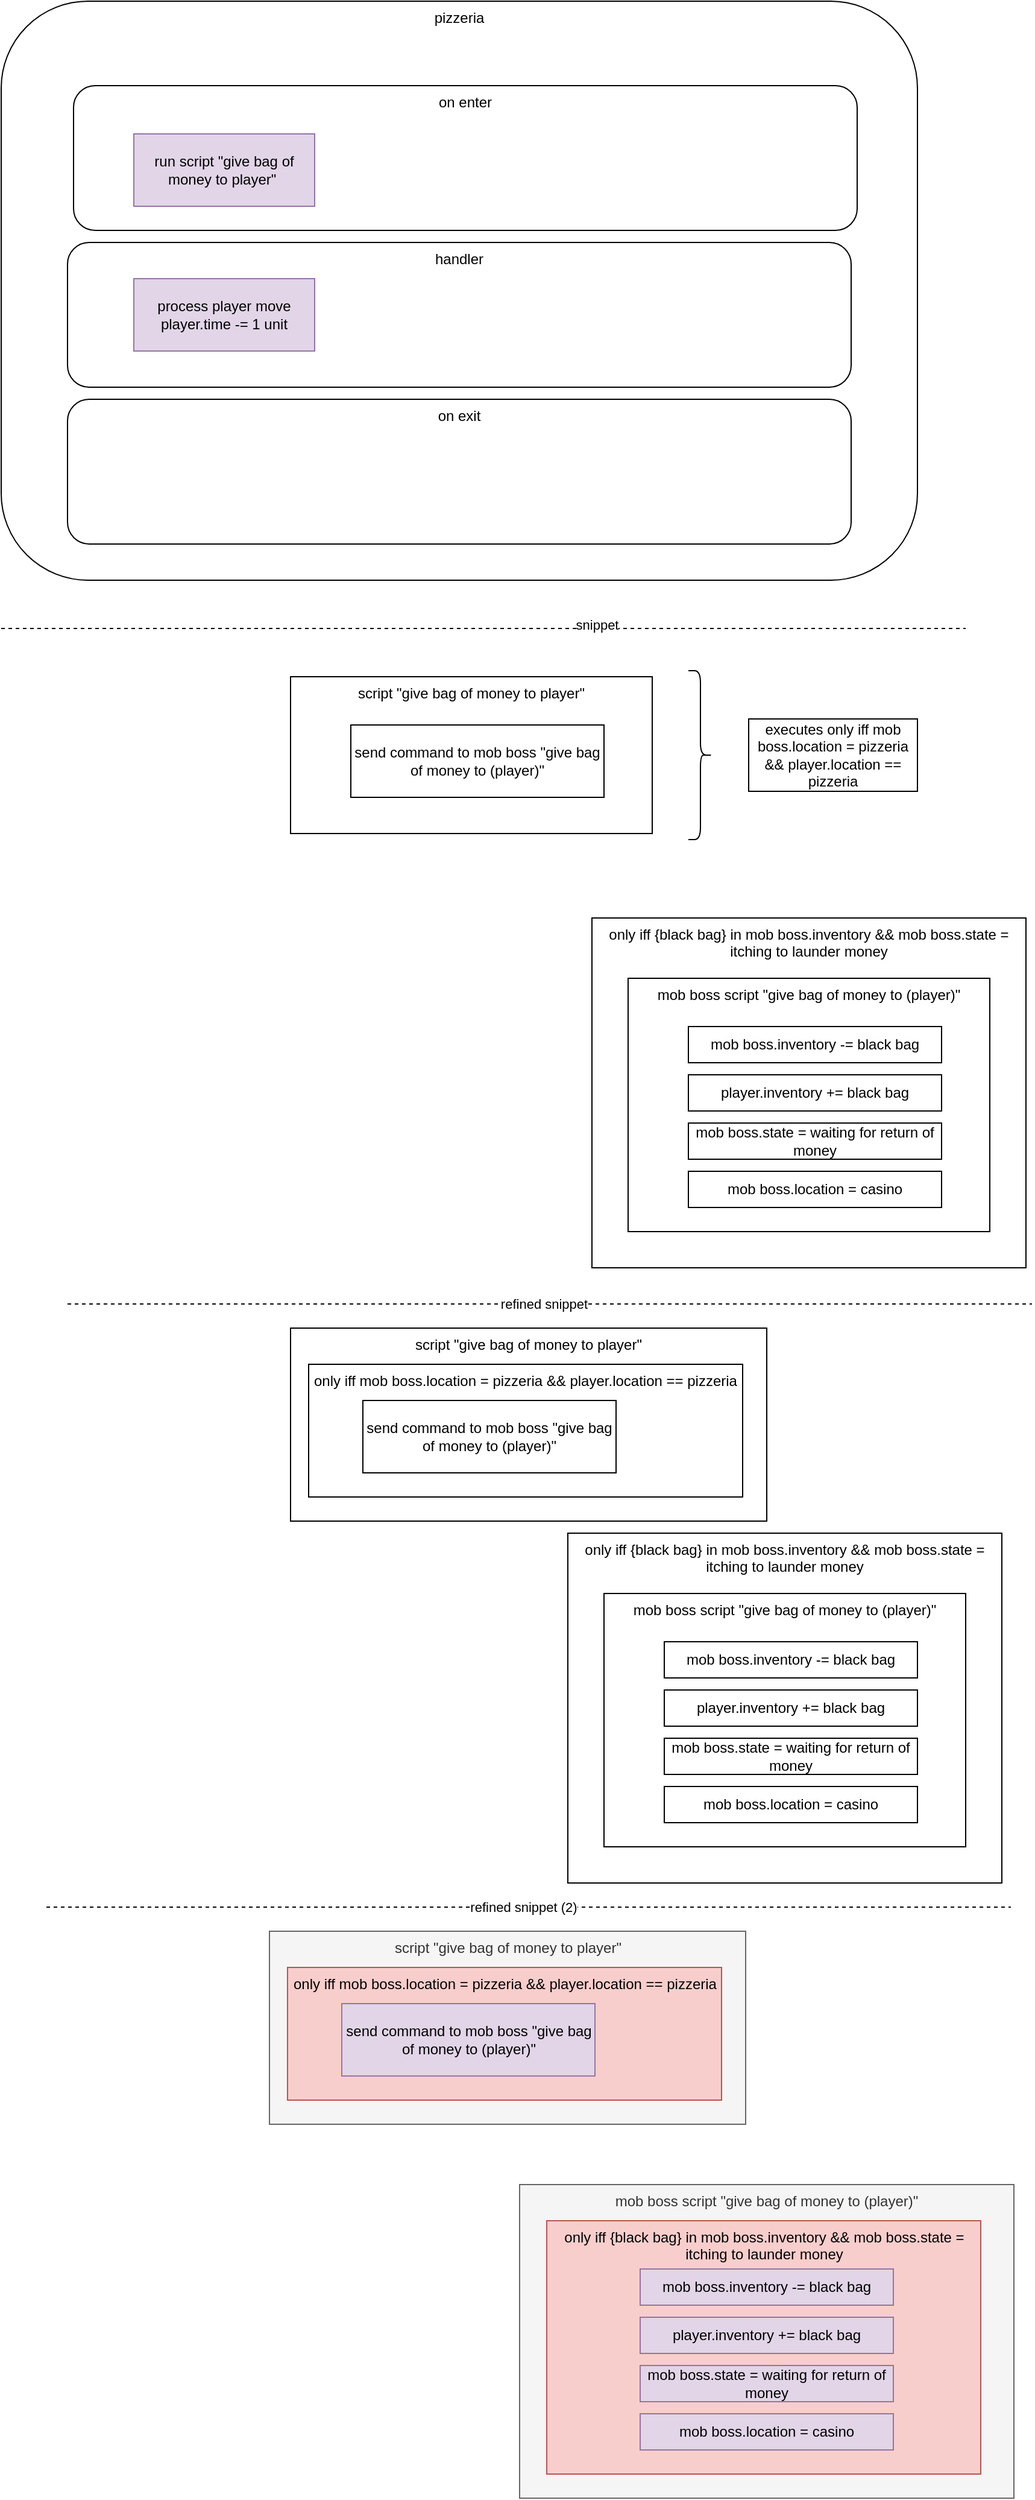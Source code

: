<mxfile version="14.6.13" type="device" pages="3"><diagram id="SQ_lCSfo-vKGn0VIUSga" name="Page-1"><mxGraphModel dx="1275" dy="661" grid="1" gridSize="10" guides="1" tooltips="1" connect="1" arrows="1" fold="1" page="1" pageScale="1" pageWidth="1100" pageHeight="850" math="0" shadow="0"><root><mxCell id="0"/><mxCell id="1" parent="0"/><mxCell id="rljOHDGQxf53DmfheVCc-36" value="mob boss script &quot;give bag of money to (player)&quot;" style="rounded=0;whiteSpace=wrap;html=1;verticalAlign=top;fillColor=#f5f5f5;strokeColor=#666666;fontColor=#333333;" vertex="1" parent="1"><mxGeometry x="470" y="1850" width="410" height="260" as="geometry"/></mxCell><mxCell id="rljOHDGQxf53DmfheVCc-21" value="script &quot;give bag of money to player&quot;" style="rounded=0;whiteSpace=wrap;html=1;verticalAlign=top;" vertex="1" parent="1"><mxGeometry x="280" y="1140" width="395" height="160" as="geometry"/></mxCell><mxCell id="rljOHDGQxf53DmfheVCc-24" value="only iff mob boss.location = pizzeria &amp;amp;&amp;amp; player.location == pizzeria" style="rounded=0;whiteSpace=wrap;html=1;verticalAlign=top;" vertex="1" parent="1"><mxGeometry x="295" y="1170" width="360" height="110" as="geometry"/></mxCell><mxCell id="rljOHDGQxf53DmfheVCc-15" value="only iff {black bag} in mob boss.inventory &amp;amp;&amp;amp; mob boss.state = itching to launder money" style="rounded=0;whiteSpace=wrap;html=1;verticalAlign=top;" vertex="1" parent="1"><mxGeometry x="530" y="800" width="360" height="290" as="geometry"/></mxCell><mxCell id="rljOHDGQxf53DmfheVCc-1" value="pizzeria" style="rounded=1;whiteSpace=wrap;html=1;verticalAlign=top;" vertex="1" parent="1"><mxGeometry x="40" y="40" width="760" height="480" as="geometry"/></mxCell><mxCell id="rljOHDGQxf53DmfheVCc-2" value="on enter" style="rounded=1;whiteSpace=wrap;html=1;verticalAlign=top;" vertex="1" parent="1"><mxGeometry x="100" y="110" width="650" height="120" as="geometry"/></mxCell><mxCell id="rljOHDGQxf53DmfheVCc-3" value="on exit" style="rounded=1;whiteSpace=wrap;html=1;verticalAlign=top;" vertex="1" parent="1"><mxGeometry x="95" y="370" width="650" height="120" as="geometry"/></mxCell><mxCell id="rljOHDGQxf53DmfheVCc-4" value="handler" style="rounded=1;whiteSpace=wrap;html=1;verticalAlign=top;" vertex="1" parent="1"><mxGeometry x="95" y="240" width="650" height="120" as="geometry"/></mxCell><mxCell id="rljOHDGQxf53DmfheVCc-5" value="run script &quot;give bag of money to player&quot;&amp;nbsp;" style="rounded=0;whiteSpace=wrap;html=1;fillColor=#e1d5e7;strokeColor=#9673a6;" vertex="1" parent="1"><mxGeometry x="150" y="150" width="150" height="60" as="geometry"/></mxCell><mxCell id="rljOHDGQxf53DmfheVCc-6" value="process player move&lt;br&gt;player.time -= 1 unit" style="rounded=0;whiteSpace=wrap;html=1;fillColor=#e1d5e7;strokeColor=#9673a6;" vertex="1" parent="1"><mxGeometry x="150" y="270" width="150" height="60" as="geometry"/></mxCell><mxCell id="rljOHDGQxf53DmfheVCc-7" value="script &quot;give bag of money to player&quot;" style="rounded=0;whiteSpace=wrap;html=1;verticalAlign=top;" vertex="1" parent="1"><mxGeometry x="280" y="600" width="300" height="130" as="geometry"/></mxCell><mxCell id="rljOHDGQxf53DmfheVCc-8" value="send command to mob boss &quot;give bag of money to (player)&quot;" style="rounded=0;whiteSpace=wrap;html=1;" vertex="1" parent="1"><mxGeometry x="330" y="640" width="210" height="60" as="geometry"/></mxCell><mxCell id="rljOHDGQxf53DmfheVCc-10" value="" style="shape=curlyBracket;whiteSpace=wrap;html=1;rounded=1;flipH=1;" vertex="1" parent="1"><mxGeometry x="610" y="595" width="20" height="140" as="geometry"/></mxCell><mxCell id="rljOHDGQxf53DmfheVCc-11" value="executes only iff mob boss.location = pizzeria &amp;amp;&amp;amp; player.location == pizzeria" style="rounded=0;whiteSpace=wrap;html=1;" vertex="1" parent="1"><mxGeometry x="660" y="635" width="140" height="60" as="geometry"/></mxCell><mxCell id="rljOHDGQxf53DmfheVCc-12" value="mob boss script &quot;give bag of money to (player)&quot;" style="rounded=0;whiteSpace=wrap;html=1;verticalAlign=top;" vertex="1" parent="1"><mxGeometry x="560" y="850" width="300" height="210" as="geometry"/></mxCell><mxCell id="rljOHDGQxf53DmfheVCc-13" value="mob boss.inventory -= black bag" style="rounded=0;whiteSpace=wrap;html=1;" vertex="1" parent="1"><mxGeometry x="610" y="890" width="210" height="30" as="geometry"/></mxCell><mxCell id="rljOHDGQxf53DmfheVCc-14" value="player.inventory += black bag" style="rounded=0;whiteSpace=wrap;html=1;" vertex="1" parent="1"><mxGeometry x="610" y="930" width="210" height="30" as="geometry"/></mxCell><mxCell id="rljOHDGQxf53DmfheVCc-16" value="mob boss.state = waiting for return of money" style="rounded=0;whiteSpace=wrap;html=1;" vertex="1" parent="1"><mxGeometry x="610" y="970" width="210" height="30" as="geometry"/></mxCell><mxCell id="rljOHDGQxf53DmfheVCc-17" value="mob boss.location = casino" style="rounded=0;whiteSpace=wrap;html=1;" vertex="1" parent="1"><mxGeometry x="610" y="1010" width="210" height="30" as="geometry"/></mxCell><mxCell id="rljOHDGQxf53DmfheVCc-18" value="" style="endArrow=none;dashed=1;html=1;" edge="1" parent="1"><mxGeometry width="50" height="50" relative="1" as="geometry"><mxPoint x="40" y="560" as="sourcePoint"/><mxPoint x="840" y="560" as="targetPoint"/></mxGeometry></mxCell><mxCell id="rljOHDGQxf53DmfheVCc-19" value="snippet" style="edgeLabel;html=1;align=center;verticalAlign=middle;resizable=0;points=[];" vertex="1" connectable="0" parent="rljOHDGQxf53DmfheVCc-18"><mxGeometry x="0.235" y="3" relative="1" as="geometry"><mxPoint as="offset"/></mxGeometry></mxCell><mxCell id="rljOHDGQxf53DmfheVCc-20" value="only iff {black bag} in mob boss.inventory &amp;amp;&amp;amp; mob boss.state = itching to launder money" style="rounded=0;whiteSpace=wrap;html=1;verticalAlign=top;" vertex="1" parent="1"><mxGeometry x="510" y="1310" width="360" height="290" as="geometry"/></mxCell><mxCell id="rljOHDGQxf53DmfheVCc-22" value="send command to mob boss &quot;give bag of money to (player)&quot;" style="rounded=0;whiteSpace=wrap;html=1;" vertex="1" parent="1"><mxGeometry x="340" y="1200" width="210" height="60" as="geometry"/></mxCell><mxCell id="rljOHDGQxf53DmfheVCc-25" value="mob boss script &quot;give bag of money to (player)&quot;" style="rounded=0;whiteSpace=wrap;html=1;verticalAlign=top;" vertex="1" parent="1"><mxGeometry x="540" y="1360" width="300" height="210" as="geometry"/></mxCell><mxCell id="rljOHDGQxf53DmfheVCc-26" value="mob boss.inventory -= black bag" style="rounded=0;whiteSpace=wrap;html=1;" vertex="1" parent="1"><mxGeometry x="590" y="1400" width="210" height="30" as="geometry"/></mxCell><mxCell id="rljOHDGQxf53DmfheVCc-27" value="player.inventory += black bag" style="rounded=0;whiteSpace=wrap;html=1;" vertex="1" parent="1"><mxGeometry x="590" y="1440" width="210" height="30" as="geometry"/></mxCell><mxCell id="rljOHDGQxf53DmfheVCc-28" value="mob boss.state = waiting for return of money" style="rounded=0;whiteSpace=wrap;html=1;" vertex="1" parent="1"><mxGeometry x="590" y="1480" width="210" height="30" as="geometry"/></mxCell><mxCell id="rljOHDGQxf53DmfheVCc-29" value="mob boss.location = casino" style="rounded=0;whiteSpace=wrap;html=1;" vertex="1" parent="1"><mxGeometry x="590" y="1520" width="210" height="30" as="geometry"/></mxCell><mxCell id="rljOHDGQxf53DmfheVCc-30" value="" style="endArrow=none;dashed=1;html=1;" edge="1" parent="1"><mxGeometry width="50" height="50" relative="1" as="geometry"><mxPoint x="95" y="1120" as="sourcePoint"/><mxPoint x="895" y="1120" as="targetPoint"/></mxGeometry></mxCell><mxCell id="rljOHDGQxf53DmfheVCc-31" value="refined snippet" style="edgeLabel;html=1;align=center;verticalAlign=middle;resizable=0;points=[];" vertex="1" connectable="0" parent="rljOHDGQxf53DmfheVCc-30"><mxGeometry x="0.235" y="3" relative="1" as="geometry"><mxPoint x="-99" y="3" as="offset"/></mxGeometry></mxCell><mxCell id="rljOHDGQxf53DmfheVCc-32" value="script &quot;give bag of money to player&quot;" style="rounded=0;whiteSpace=wrap;html=1;verticalAlign=top;fillColor=#f5f5f5;strokeColor=#666666;fontColor=#333333;" vertex="1" parent="1"><mxGeometry x="262.5" y="1640" width="395" height="160" as="geometry"/></mxCell><mxCell id="rljOHDGQxf53DmfheVCc-33" value="only iff mob boss.location = pizzeria &amp;amp;&amp;amp; player.location == pizzeria" style="rounded=0;whiteSpace=wrap;html=1;verticalAlign=top;fillColor=#f8cecc;strokeColor=#b85450;" vertex="1" parent="1"><mxGeometry x="277.5" y="1670" width="360" height="110" as="geometry"/></mxCell><mxCell id="rljOHDGQxf53DmfheVCc-34" value="only iff {black bag} in mob boss.inventory &amp;amp;&amp;amp; mob boss.state = itching to launder money" style="rounded=0;whiteSpace=wrap;html=1;verticalAlign=top;fillColor=#f8cecc;strokeColor=#b85450;" vertex="1" parent="1"><mxGeometry x="492.5" y="1880" width="360" height="210" as="geometry"/></mxCell><mxCell id="rljOHDGQxf53DmfheVCc-35" value="send command to mob boss &quot;give bag of money to (player)&quot;" style="rounded=0;whiteSpace=wrap;html=1;fillColor=#e1d5e7;strokeColor=#9673a6;" vertex="1" parent="1"><mxGeometry x="322.5" y="1700" width="210" height="60" as="geometry"/></mxCell><mxCell id="rljOHDGQxf53DmfheVCc-37" value="mob boss.inventory -= black bag" style="rounded=0;whiteSpace=wrap;html=1;fillColor=#e1d5e7;strokeColor=#9673a6;" vertex="1" parent="1"><mxGeometry x="570" y="1920" width="210" height="30" as="geometry"/></mxCell><mxCell id="rljOHDGQxf53DmfheVCc-38" value="player.inventory += black bag" style="rounded=0;whiteSpace=wrap;html=1;fillColor=#e1d5e7;strokeColor=#9673a6;" vertex="1" parent="1"><mxGeometry x="570" y="1960" width="210" height="30" as="geometry"/></mxCell><mxCell id="rljOHDGQxf53DmfheVCc-39" value="mob boss.state = waiting for return of money" style="rounded=0;whiteSpace=wrap;html=1;fillColor=#e1d5e7;strokeColor=#9673a6;" vertex="1" parent="1"><mxGeometry x="570" y="2000" width="210" height="30" as="geometry"/></mxCell><mxCell id="rljOHDGQxf53DmfheVCc-40" value="mob boss.location = casino" style="rounded=0;whiteSpace=wrap;html=1;fillColor=#e1d5e7;strokeColor=#9673a6;" vertex="1" parent="1"><mxGeometry x="570" y="2040" width="210" height="30" as="geometry"/></mxCell><mxCell id="rljOHDGQxf53DmfheVCc-41" value="" style="endArrow=none;dashed=1;html=1;" edge="1" parent="1"><mxGeometry width="50" height="50" relative="1" as="geometry"><mxPoint x="77.5" y="1620" as="sourcePoint"/><mxPoint x="877.5" y="1620" as="targetPoint"/></mxGeometry></mxCell><mxCell id="rljOHDGQxf53DmfheVCc-42" value="refined snippet (2)" style="edgeLabel;html=1;align=center;verticalAlign=middle;resizable=0;points=[];" vertex="1" connectable="0" parent="rljOHDGQxf53DmfheVCc-41"><mxGeometry x="0.235" y="3" relative="1" as="geometry"><mxPoint x="-99" y="3" as="offset"/></mxGeometry></mxCell></root></mxGraphModel></diagram><diagram name="pizzeria scenario" id="QWHbuvUR_j88jzIBam5c"><mxGraphModel dx="1275" dy="661" grid="1" gridSize="10" guides="1" tooltips="1" connect="1" arrows="1" fold="1" page="1" pageScale="1" pageWidth="1100" pageHeight="850" math="0" shadow="0"><root><mxCell id="vtJpU8vZvud6mAGkun6f-0"/><mxCell id="vtJpU8vZvud6mAGkun6f-1" parent="vtJpU8vZvud6mAGkun6f-0"/><mxCell id="vtJpU8vZvud6mAGkun6f-6" value="pizzeria" style="rounded=1;whiteSpace=wrap;html=1;verticalAlign=top;" vertex="1" parent="vtJpU8vZvud6mAGkun6f-1"><mxGeometry x="40" y="40" width="760" height="480" as="geometry"/></mxCell><mxCell id="vtJpU8vZvud6mAGkun6f-7" value="on enter" style="rounded=1;whiteSpace=wrap;html=1;verticalAlign=top;" vertex="1" parent="vtJpU8vZvud6mAGkun6f-1"><mxGeometry x="100" y="110" width="650" height="120" as="geometry"/></mxCell><mxCell id="vtJpU8vZvud6mAGkun6f-8" value="on exit" style="rounded=1;whiteSpace=wrap;html=1;verticalAlign=top;" vertex="1" parent="vtJpU8vZvud6mAGkun6f-1"><mxGeometry x="95" y="370" width="650" height="120" as="geometry"/></mxCell><mxCell id="vtJpU8vZvud6mAGkun6f-9" value="handler" style="rounded=1;whiteSpace=wrap;html=1;verticalAlign=top;" vertex="1" parent="vtJpU8vZvud6mAGkun6f-1"><mxGeometry x="95" y="240" width="650" height="120" as="geometry"/></mxCell><mxCell id="vtJpU8vZvud6mAGkun6f-10" value="run script &quot;give bag of money to player&quot;&amp;nbsp;" style="rounded=0;whiteSpace=wrap;html=1;fillColor=#e1d5e7;strokeColor=#9673a6;" vertex="1" parent="vtJpU8vZvud6mAGkun6f-1"><mxGeometry x="150" y="150" width="150" height="60" as="geometry"/></mxCell><mxCell id="vtJpU8vZvud6mAGkun6f-11" value="process player move&lt;br&gt;player.time -= 1 unit" style="rounded=0;whiteSpace=wrap;html=1;fillColor=#e1d5e7;strokeColor=#9673a6;" vertex="1" parent="vtJpU8vZvud6mAGkun6f-1"><mxGeometry x="150" y="270" width="150" height="60" as="geometry"/></mxCell></root></mxGraphModel></diagram><diagram name="pizzeria scripts" id="ANrC9lD-0CfK-P2pUTmW"><mxGraphModel dx="5100" dy="1794" grid="1" gridSize="10" guides="1" tooltips="1" connect="1" arrows="1" fold="1" page="1" pageScale="1" pageWidth="1100" pageHeight="850" math="0" shadow="0"><root><mxCell id="t3fSGBRuQmImyoYpNJQd-0"/><mxCell id="t3fSGBRuQmImyoYpNJQd-1" parent="t3fSGBRuQmImyoYpNJQd-0"/><mxCell id="t3fSGBRuQmImyoYpNJQd-2" value="mob boss script &quot;give bag of money to (player)&quot;" style="rounded=0;whiteSpace=wrap;html=1;verticalAlign=top;fillColor=#f5f5f5;strokeColor=#666666;fontColor=#333333;" vertex="1" parent="t3fSGBRuQmImyoYpNJQd-1"><mxGeometry x="287.5" y="1150" width="410" height="260" as="geometry"/></mxCell><mxCell id="t3fSGBRuQmImyoYpNJQd-32" value="script &quot;give bag of money to player&quot;" style="rounded=0;whiteSpace=wrap;html=1;verticalAlign=top;fillColor=#f5f5f5;strokeColor=#666666;fontColor=#333333;" vertex="1" parent="t3fSGBRuQmImyoYpNJQd-1"><mxGeometry x="80" y="940" width="395" height="160" as="geometry"/></mxCell><mxCell id="t3fSGBRuQmImyoYpNJQd-33" value="only iff mob boss.location = pizzeria &amp;amp;&amp;amp; player.location == pizzeria" style="rounded=0;whiteSpace=wrap;html=1;verticalAlign=top;fillColor=#f8cecc;strokeColor=#b85450;" vertex="1" parent="t3fSGBRuQmImyoYpNJQd-1"><mxGeometry x="95" y="970" width="360" height="110" as="geometry"/></mxCell><mxCell id="t3fSGBRuQmImyoYpNJQd-34" value="only iff {black bag} in mob boss.inventory &amp;amp;&amp;amp; mob boss.state = itching to launder money" style="rounded=0;whiteSpace=wrap;html=1;verticalAlign=top;fillColor=#f8cecc;strokeColor=#b85450;" vertex="1" parent="t3fSGBRuQmImyoYpNJQd-1"><mxGeometry x="310" y="1180" width="360" height="210" as="geometry"/></mxCell><mxCell id="t3fSGBRuQmImyoYpNJQd-35" value="send command to mob boss &quot;give bag of money to (player)&quot;" style="rounded=0;whiteSpace=wrap;html=1;fillColor=#e1d5e7;strokeColor=#9673a6;" vertex="1" parent="t3fSGBRuQmImyoYpNJQd-1"><mxGeometry x="140" y="1000" width="210" height="60" as="geometry"/></mxCell><mxCell id="t3fSGBRuQmImyoYpNJQd-36" value="mob boss.inventory -= black bag" style="rounded=0;whiteSpace=wrap;html=1;fillColor=#e1d5e7;strokeColor=#9673a6;" vertex="1" parent="t3fSGBRuQmImyoYpNJQd-1"><mxGeometry x="387.5" y="1220" width="210" height="30" as="geometry"/></mxCell><mxCell id="t3fSGBRuQmImyoYpNJQd-37" value="player.inventory += black bag" style="rounded=0;whiteSpace=wrap;html=1;fillColor=#e1d5e7;strokeColor=#9673a6;" vertex="1" parent="t3fSGBRuQmImyoYpNJQd-1"><mxGeometry x="387.5" y="1260" width="210" height="30" as="geometry"/></mxCell><mxCell id="t3fSGBRuQmImyoYpNJQd-38" value="mob boss.state = waiting for return of money" style="rounded=0;whiteSpace=wrap;html=1;fillColor=#e1d5e7;strokeColor=#9673a6;" vertex="1" parent="t3fSGBRuQmImyoYpNJQd-1"><mxGeometry x="387.5" y="1300" width="210" height="30" as="geometry"/></mxCell><mxCell id="t3fSGBRuQmImyoYpNJQd-39" value="mob boss.location = casino" style="rounded=0;whiteSpace=wrap;html=1;fillColor=#e1d5e7;strokeColor=#9673a6;" vertex="1" parent="t3fSGBRuQmImyoYpNJQd-1"><mxGeometry x="387.5" y="1340" width="210" height="30" as="geometry"/></mxCell></root></mxGraphModel></diagram></mxfile>